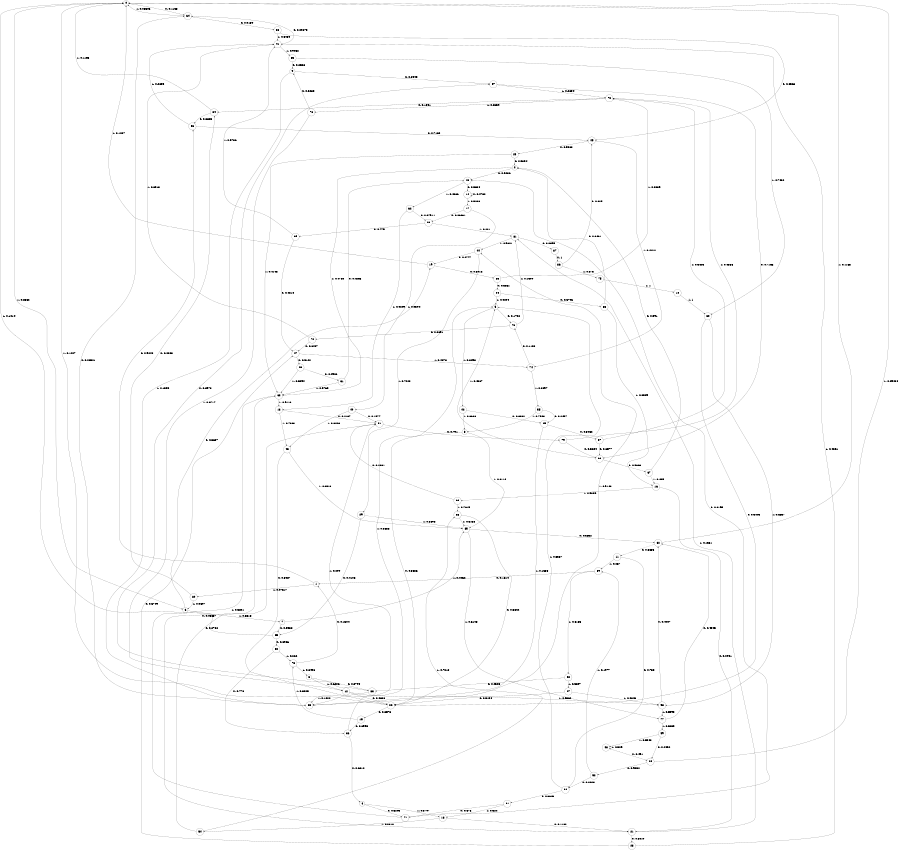 digraph "ch22randomL9" {
size = "6,8.5";
ratio = "fill";
node [shape = circle];
node [fontsize = 24];
edge [fontsize = 24];
0 -> 64 [label = "0: 0.1138   "];
0 -> 6 [label = "1: 0.8862   "];
1 -> 56 [label = "0: 0.9248   "];
1 -> 80 [label = "1: 0.07517  "];
2 -> 46 [label = "0: 0.5236   "];
2 -> 63 [label = "1: 0.4764   "];
3 -> 83 [label = "0: 0.3794   "];
3 -> 12 [label = "1: 0.6206   "];
4 -> 71 [label = "0: 0.6203   "];
4 -> 18 [label = "1: 0.3797   "];
5 -> 78 [label = "0: 0.1702   "];
5 -> 42 [label = "1: 0.8298   "];
6 -> 19 [label = "0: 0.3687   "];
6 -> 7 [label = "1: 0.6313   "];
7 -> 65 [label = "0: 0.5538   "];
7 -> 85 [label = "1: 0.4462   "];
8 -> 22 [label = "0: 0.3886   "];
8 -> 85 [label = "1: 0.6114   "];
9 -> 57 [label = "0: 0.8445   "];
9 -> 88 [label = "1: 0.1555   "];
10 -> 30 [label = "1: 1        "];
11 -> 34 [label = "0: 0.733    "];
11 -> 39 [label = "1: 0.267    "];
12 -> 22 [label = "0: 0.4638   "];
12 -> 58 [label = "1: 0.5362   "];
13 -> 51 [label = "0: 0.2137   "];
13 -> 43 [label = "1: 0.7863   "];
14 -> 14 [label = "0: 0.4732   "];
14 -> 17 [label = "1: 0.5268   "];
15 -> 36 [label = "0: 0.6995   "];
15 -> 73 [label = "1: 0.3005   "];
16 -> 21 [label = "0: 0.0941   "];
16 -> 60 [label = "1: 0.9059   "];
17 -> 23 [label = "0: 0.06061  "];
17 -> 40 [label = "1: 0.9394   "];
18 -> 21 [label = "0: 0.1182   "];
18 -> 54 [label = "1: 0.8818   "];
19 -> 35 [label = "0: 0.8913   "];
19 -> 0 [label = "1: 0.1087   "];
20 -> 52 [label = "0: 0.9052   "];
20 -> 0 [label = "1: 0.09484  "];
21 -> 28 [label = "0: 0.8419   "];
21 -> 81 [label = "1: 0.1581   "];
22 -> 15 [label = "0: 0.8573   "];
22 -> 0 [label = "1: 0.1427   "];
23 -> 69 [label = "0: 0.779    "];
23 -> 81 [label = "1: 0.221    "];
24 -> 38 [label = "0: 0.5796   "];
24 -> 5 [label = "1: 0.4204   "];
25 -> 2 [label = "0: 0.5854   "];
25 -> 63 [label = "1: 0.4146   "];
26 -> 31 [label = "0: 0.4906   "];
26 -> 63 [label = "1: 0.5094   "];
27 -> 22 [label = "0: 0.5154   "];
27 -> 58 [label = "1: 0.4846   "];
28 -> 47 [label = "0: 0.5749   "];
28 -> 41 [label = "1: 0.4251   "];
29 -> 65 [label = "0: 0.4105   "];
29 -> 85 [label = "1: 0.5895   "];
30 -> 22 [label = "0: 0.3443   "];
30 -> 58 [label = "1: 0.6557   "];
31 -> 46 [label = "0: 0.4235   "];
31 -> 63 [label = "1: 0.5765   "];
32 -> 83 [label = "0: 0.4303   "];
32 -> 27 [label = "1: 0.5697   "];
33 -> 45 [label = "0: 0.6566   "];
33 -> 41 [label = "1: 0.3434   "];
34 -> 61 [label = "0: 0.6643   "];
34 -> 5 [label = "1: 0.3357   "];
35 -> 24 [label = "0: 0.6661   "];
35 -> 72 [label = "1: 0.3339   "];
36 -> 4 [label = "0: 0.6312   "];
36 -> 5 [label = "1: 0.3688   "];
37 -> 66 [label = "0: 0.6577   "];
37 -> 72 [label = "1: 0.3423   "];
38 -> 2 [label = "0: 0.6461   "];
38 -> 16 [label = "1: 0.3539   "];
39 -> 1 [label = "0: 0.1814   "];
39 -> 32 [label = "1: 0.8186   "];
40 -> 51 [label = "0: 0.1577   "];
40 -> 43 [label = "1: 0.8423   "];
41 -> 64 [label = "0: 0.09675  "];
41 -> 53 [label = "1: 0.9032   "];
42 -> 49 [label = "0: 0.3332   "];
42 -> 8 [label = "1: 0.6668   "];
43 -> 22 [label = "0: 0.3487   "];
43 -> 85 [label = "1: 0.6513   "];
44 -> 19 [label = "0: 0.2777   "];
44 -> 29 [label = "1: 0.7223   "];
45 -> 25 [label = "0: 0.5588   "];
45 -> 74 [label = "1: 0.4412   "];
46 -> 14 [label = "0: 0.5334   "];
46 -> 62 [label = "1: 0.4666   "];
47 -> 26 [label = "0: 0.5122   "];
47 -> 74 [label = "1: 0.4878   "];
48 -> 20 [label = "0: 0.491    "];
48 -> 48 [label = "1: 0.509    "];
49 -> 37 [label = "0: 0.8462   "];
49 -> 88 [label = "1: 0.1538   "];
50 -> 36 [label = "0: 0.778    "];
50 -> 73 [label = "1: 0.222    "];
51 -> 79 [label = "0: 0.791    "];
51 -> 88 [label = "1: 0.209    "];
52 -> 34 [label = "0: 0.8023   "];
52 -> 39 [label = "1: 0.1977   "];
53 -> 9 [label = "0: 0.2568   "];
53 -> 30 [label = "1: 0.7432   "];
54 -> 51 [label = "0: 0.2782   "];
54 -> 68 [label = "1: 0.7218   "];
55 -> 49 [label = "0: 0.2457   "];
55 -> 8 [label = "1: 0.7543   "];
56 -> 45 [label = "0: 0.7165   "];
56 -> 41 [label = "1: 0.2835   "];
57 -> 66 [label = "0: 0.7166   "];
57 -> 72 [label = "1: 0.2834   "];
58 -> 82 [label = "0: 0.4407   "];
58 -> 77 [label = "1: 0.5593   "];
59 -> 20 [label = "0: 0.4452   "];
59 -> 48 [label = "1: 0.5548   "];
60 -> 51 [label = "0: 0.2381   "];
60 -> 68 [label = "1: 0.7619   "];
61 -> 71 [label = "0: 0.676    "];
61 -> 18 [label = "1: 0.324    "];
62 -> 23 [label = "0: 0.07911  "];
62 -> 13 [label = "1: 0.9209   "];
63 -> 21 [label = "0: 0.08837  "];
63 -> 13 [label = "1: 0.9116   "];
64 -> 33 [label = "0: 0.9139   "];
64 -> 0 [label = "1: 0.08606  "];
65 -> 50 [label = "0: 0.8986   "];
65 -> 0 [label = "1: 0.1014   "];
66 -> 67 [label = "0: 0.5633   "];
66 -> 5 [label = "1: 0.4367   "];
67 -> 2 [label = "0: 0.591    "];
67 -> 16 [label = "1: 0.409    "];
68 -> 22 [label = "0: 0.3842   "];
68 -> 85 [label = "1: 0.6158   "];
69 -> 47 [label = "0: 0.4214   "];
69 -> 41 [label = "1: 0.5786   "];
70 -> 47 [label = "0: 0.6487   "];
70 -> 41 [label = "1: 0.3513   "];
71 -> 46 [label = "0: 0.6199   "];
71 -> 63 [label = "1: 0.3801   "];
72 -> 84 [label = "0: 0.1341   "];
72 -> 76 [label = "1: 0.8659   "];
73 -> 1 [label = "0: 0.1504   "];
73 -> 3 [label = "1: 0.8496   "];
74 -> 78 [label = "0: 0.1103   "];
74 -> 55 [label = "1: 0.8897   "];
75 -> 10 [label = "1: 1        "];
76 -> 9 [label = "0: 0.3283   "];
76 -> 12 [label = "1: 0.6717   "];
77 -> 82 [label = "0: 0.4345   "];
77 -> 59 [label = "1: 0.5655   "];
78 -> 70 [label = "0: 0.8691   "];
78 -> 81 [label = "1: 0.1309   "];
79 -> 66 [label = "0: 0.5644   "];
79 -> 72 [label = "1: 0.4356   "];
80 -> 84 [label = "0: 0.0303   "];
80 -> 6 [label = "1: 0.9697   "];
81 -> 87 [label = "0: 0.0399   "];
81 -> 44 [label = "1: 0.9601   "];
82 -> 11 [label = "0: 0.8835   "];
82 -> 0 [label = "1: 0.1165   "];
83 -> 57 [label = "0: 0.8978   "];
83 -> 88 [label = "1: 0.1022   "];
84 -> 56 [label = "0: 0.8865   "];
84 -> 0 [label = "1: 0.1135   "];
85 -> 82 [label = "0: 0.3852   "];
85 -> 77 [label = "1: 0.6148   "];
86 -> 45 [label = "0: 0.625    "];
86 -> 75 [label = "1: 0.375    "];
87 -> 86 [label = "0: 1        "];
88 -> 64 [label = "0: 0.08521  "];
88 -> 44 [label = "1: 0.9148   "];
}